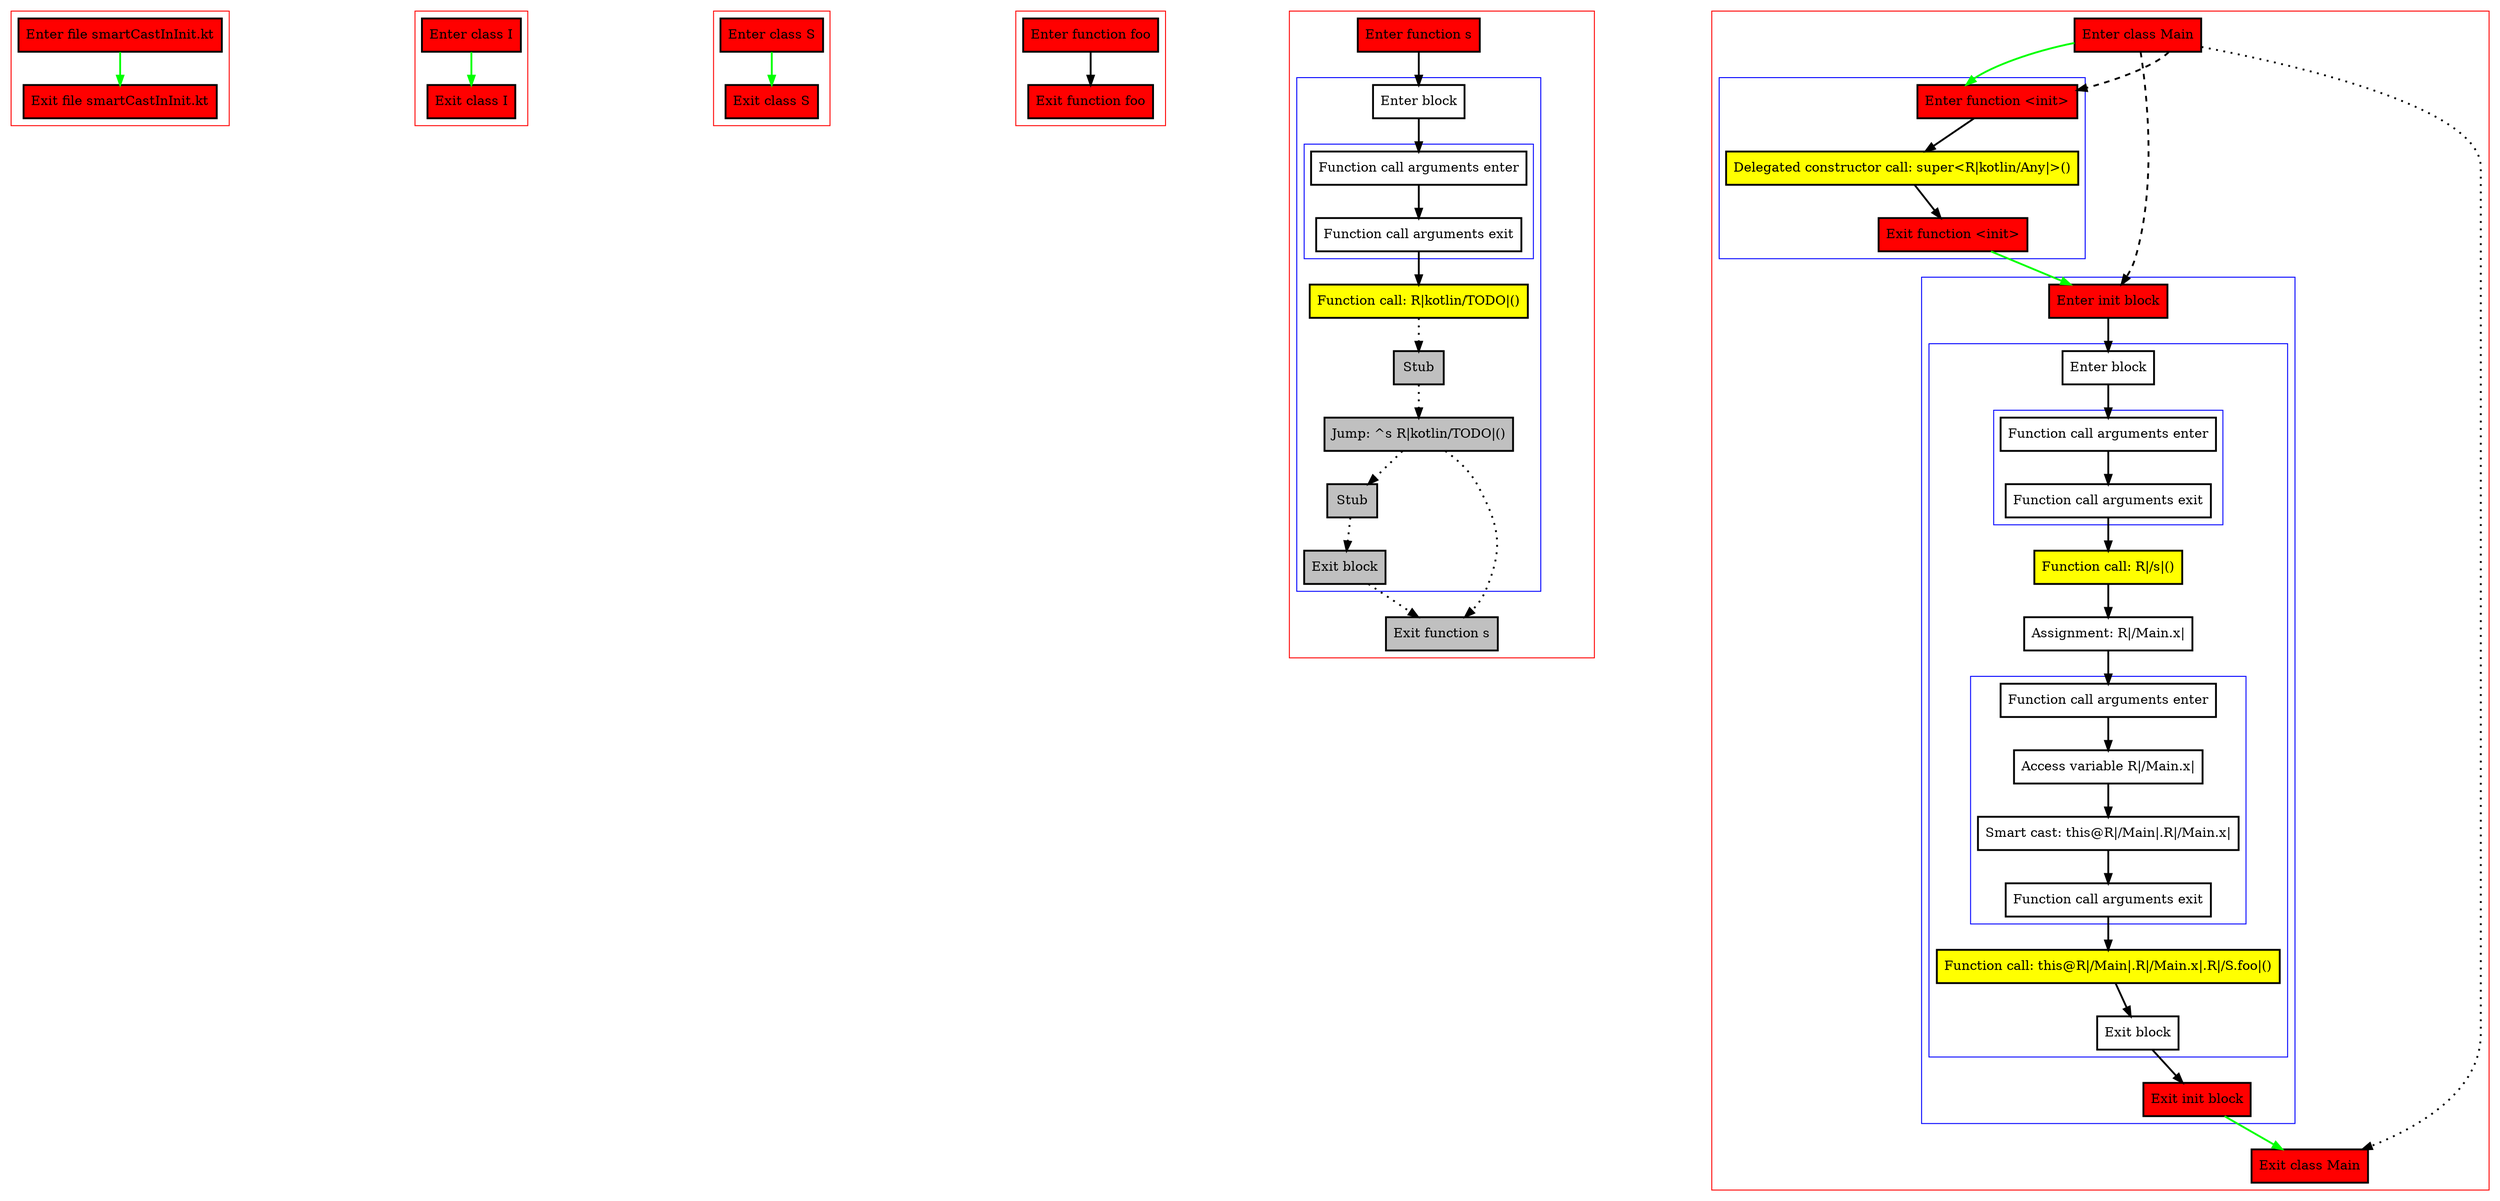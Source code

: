 digraph smartCastInInit_kt {
    graph [nodesep=3]
    node [shape=box penwidth=2]
    edge [penwidth=2]

    subgraph cluster_0 {
        color=red
        0 [label="Enter file smartCastInInit.kt" style="filled" fillcolor=red];
        1 [label="Exit file smartCastInInit.kt" style="filled" fillcolor=red];
    }
    0 -> {1} [color=green];

    subgraph cluster_1 {
        color=red
        2 [label="Enter class I" style="filled" fillcolor=red];
        3 [label="Exit class I" style="filled" fillcolor=red];
    }
    2 -> {3} [color=green];

    subgraph cluster_2 {
        color=red
        4 [label="Enter class S" style="filled" fillcolor=red];
        5 [label="Exit class S" style="filled" fillcolor=red];
    }
    4 -> {5} [color=green];

    subgraph cluster_3 {
        color=red
        6 [label="Enter function foo" style="filled" fillcolor=red];
        7 [label="Exit function foo" style="filled" fillcolor=red];
    }
    6 -> {7};

    subgraph cluster_4 {
        color=red
        8 [label="Enter function s" style="filled" fillcolor=red];
        subgraph cluster_5 {
            color=blue
            9 [label="Enter block"];
            subgraph cluster_6 {
                color=blue
                10 [label="Function call arguments enter"];
                11 [label="Function call arguments exit"];
            }
            12 [label="Function call: R|kotlin/TODO|()" style="filled" fillcolor=yellow];
            13 [label="Stub" style="filled" fillcolor=gray];
            14 [label="Jump: ^s R|kotlin/TODO|()" style="filled" fillcolor=gray];
            15 [label="Stub" style="filled" fillcolor=gray];
            16 [label="Exit block" style="filled" fillcolor=gray];
        }
        17 [label="Exit function s" style="filled" fillcolor=gray];
    }
    8 -> {9};
    9 -> {10};
    10 -> {11};
    11 -> {12};
    12 -> {13} [style=dotted];
    13 -> {14} [style=dotted];
    14 -> {15 17} [style=dotted];
    15 -> {16} [style=dotted];
    16 -> {17} [style=dotted];

    subgraph cluster_7 {
        color=red
        18 [label="Enter class Main" style="filled" fillcolor=red];
        subgraph cluster_8 {
            color=blue
            19 [label="Enter function <init>" style="filled" fillcolor=red];
            20 [label="Delegated constructor call: super<R|kotlin/Any|>()" style="filled" fillcolor=yellow];
            21 [label="Exit function <init>" style="filled" fillcolor=red];
        }
        subgraph cluster_9 {
            color=blue
            22 [label="Enter init block" style="filled" fillcolor=red];
            subgraph cluster_10 {
                color=blue
                23 [label="Enter block"];
                subgraph cluster_11 {
                    color=blue
                    24 [label="Function call arguments enter"];
                    25 [label="Function call arguments exit"];
                }
                26 [label="Function call: R|/s|()" style="filled" fillcolor=yellow];
                27 [label="Assignment: R|/Main.x|"];
                subgraph cluster_12 {
                    color=blue
                    28 [label="Function call arguments enter"];
                    29 [label="Access variable R|/Main.x|"];
                    30 [label="Smart cast: this@R|/Main|.R|/Main.x|"];
                    31 [label="Function call arguments exit"];
                }
                32 [label="Function call: this@R|/Main|.R|/Main.x|.R|/S.foo|()" style="filled" fillcolor=yellow];
                33 [label="Exit block"];
            }
            34 [label="Exit init block" style="filled" fillcolor=red];
        }
        35 [label="Exit class Main" style="filled" fillcolor=red];
    }
    18 -> {19} [color=green];
    18 -> {35} [style=dotted];
    18 -> {19 22} [style=dashed];
    19 -> {20};
    20 -> {21};
    21 -> {22} [color=green];
    22 -> {23};
    23 -> {24};
    24 -> {25};
    25 -> {26};
    26 -> {27};
    27 -> {28};
    28 -> {29};
    29 -> {30};
    30 -> {31};
    31 -> {32};
    32 -> {33};
    33 -> {34};
    34 -> {35} [color=green];

}
